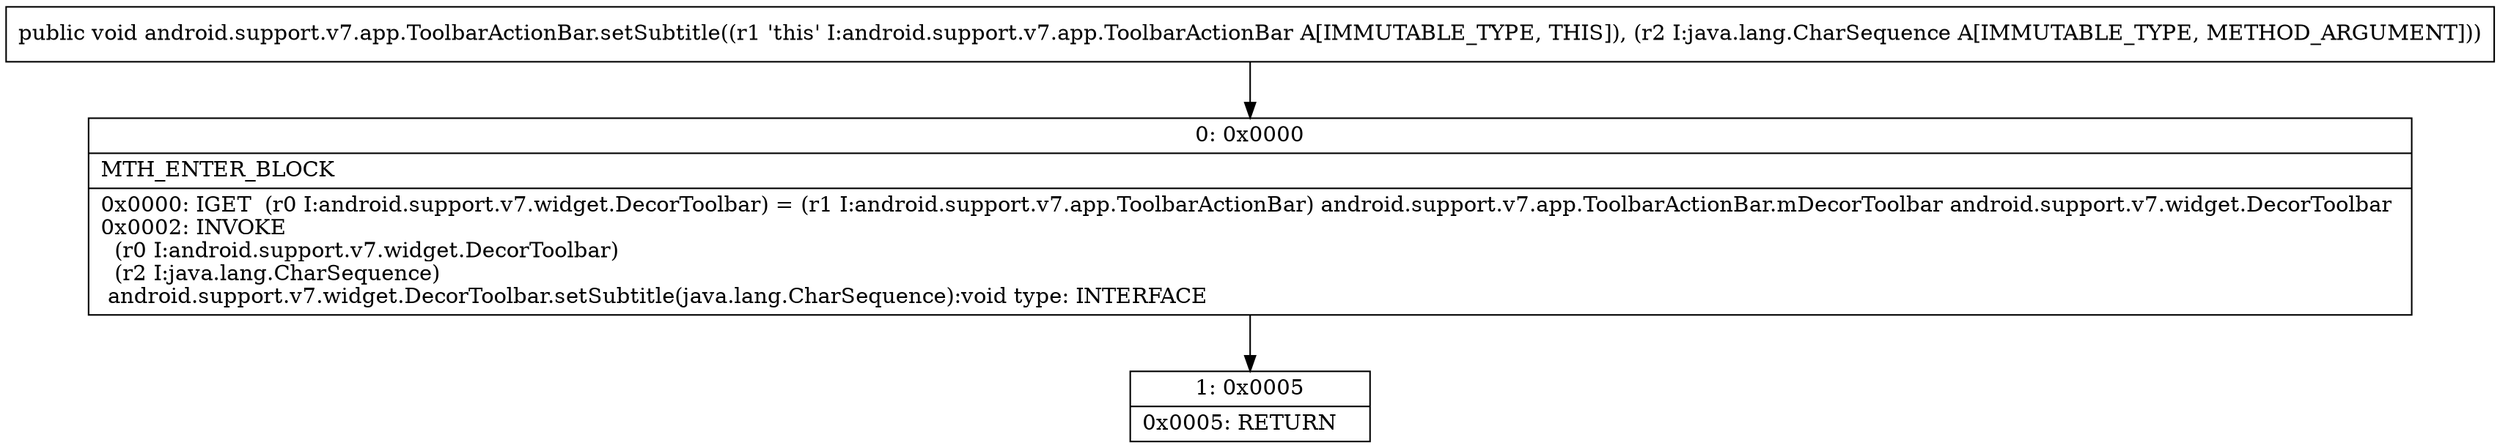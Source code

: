 digraph "CFG forandroid.support.v7.app.ToolbarActionBar.setSubtitle(Ljava\/lang\/CharSequence;)V" {
Node_0 [shape=record,label="{0\:\ 0x0000|MTH_ENTER_BLOCK\l|0x0000: IGET  (r0 I:android.support.v7.widget.DecorToolbar) = (r1 I:android.support.v7.app.ToolbarActionBar) android.support.v7.app.ToolbarActionBar.mDecorToolbar android.support.v7.widget.DecorToolbar \l0x0002: INVOKE  \l  (r0 I:android.support.v7.widget.DecorToolbar)\l  (r2 I:java.lang.CharSequence)\l android.support.v7.widget.DecorToolbar.setSubtitle(java.lang.CharSequence):void type: INTERFACE \l}"];
Node_1 [shape=record,label="{1\:\ 0x0005|0x0005: RETURN   \l}"];
MethodNode[shape=record,label="{public void android.support.v7.app.ToolbarActionBar.setSubtitle((r1 'this' I:android.support.v7.app.ToolbarActionBar A[IMMUTABLE_TYPE, THIS]), (r2 I:java.lang.CharSequence A[IMMUTABLE_TYPE, METHOD_ARGUMENT])) }"];
MethodNode -> Node_0;
Node_0 -> Node_1;
}

